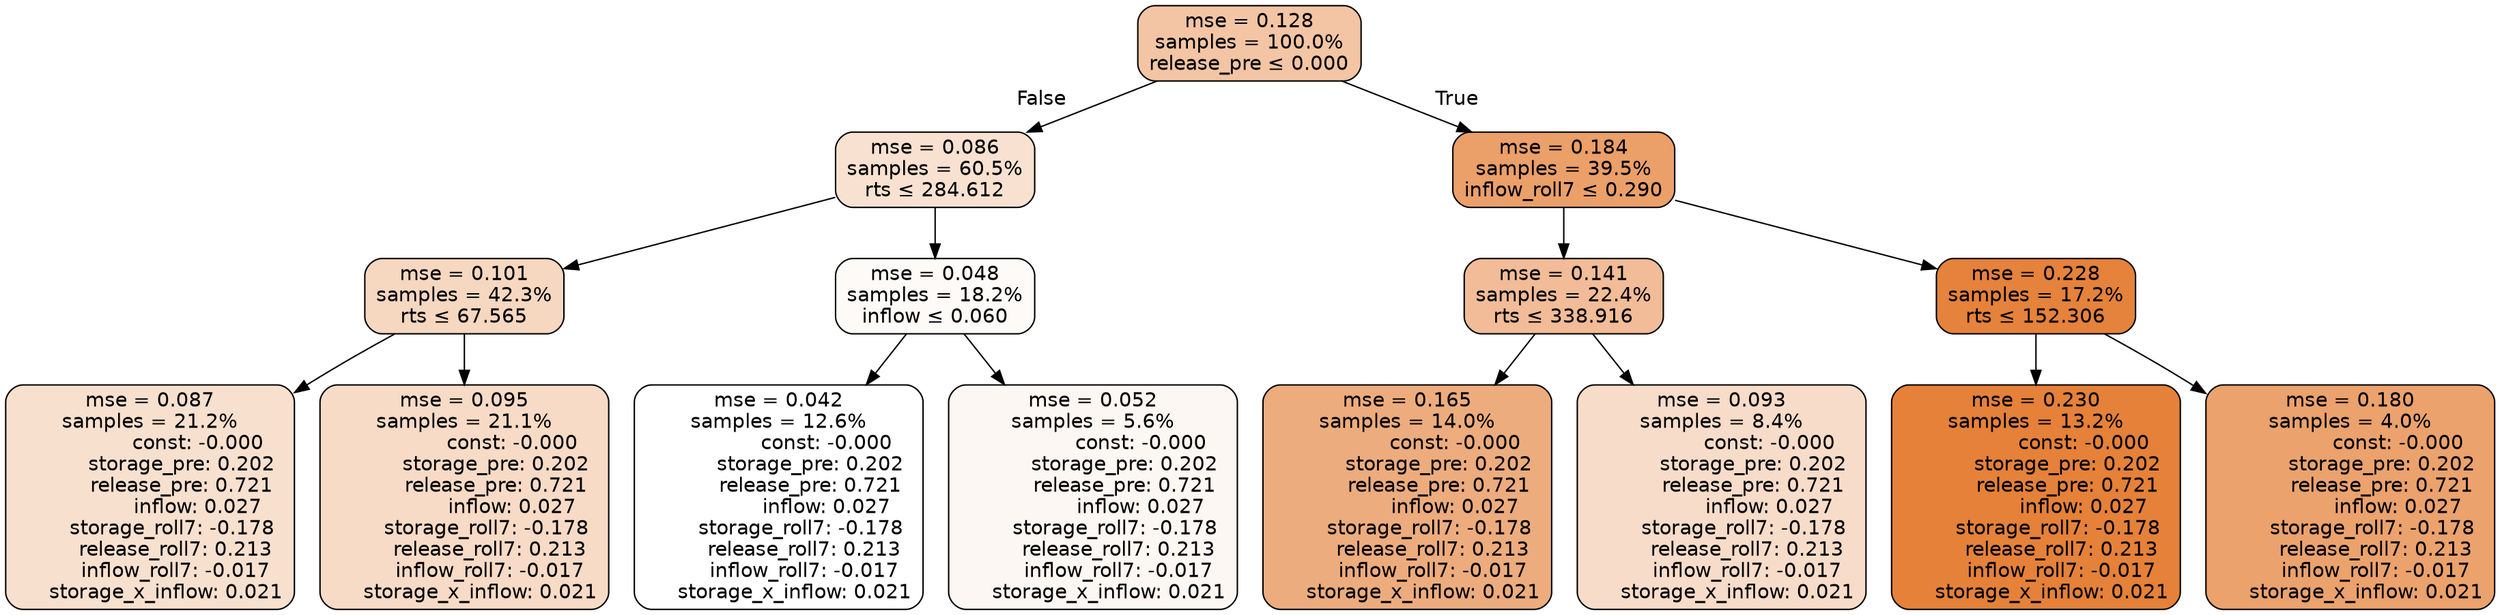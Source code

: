 digraph tree {
node [shape=rectangle, style="filled, rounded", color="black", fontname=helvetica] ;
edge [fontname=helvetica] ;
	"0" [label="mse = 0.128
samples = 100.0%
release_pre &le; 0.000", fillcolor="#f3c5a4"]
	"1" [label="mse = 0.086
samples = 60.5%
rts &le; 284.612", fillcolor="#f8e1d0"]
	"2" [label="mse = 0.101
samples = 42.3%
rts &le; 67.565", fillcolor="#f6d7c0"]
	"3" [label="mse = 0.087
samples = 21.2%
               const: -0.000
          storage_pre: 0.202
          release_pre: 0.721
               inflow: 0.027
       storage_roll7: -0.178
        release_roll7: 0.213
        inflow_roll7: -0.017
     storage_x_inflow: 0.021", fillcolor="#f8e0cf"]
	"4" [label="mse = 0.095
samples = 21.1%
               const: -0.000
          storage_pre: 0.202
          release_pre: 0.721
               inflow: 0.027
       storage_roll7: -0.178
        release_roll7: 0.213
        inflow_roll7: -0.017
     storage_x_inflow: 0.021", fillcolor="#f7dbc6"]
	"5" [label="mse = 0.048
samples = 18.2%
inflow &le; 0.060", fillcolor="#fefaf7"]
	"6" [label="mse = 0.042
samples = 12.6%
               const: -0.000
          storage_pre: 0.202
          release_pre: 0.721
               inflow: 0.027
       storage_roll7: -0.178
        release_roll7: 0.213
        inflow_roll7: -0.017
     storage_x_inflow: 0.021", fillcolor="#ffffff"]
	"7" [label="mse = 0.052
samples = 5.6%
               const: -0.000
          storage_pre: 0.202
          release_pre: 0.721
               inflow: 0.027
       storage_roll7: -0.178
        release_roll7: 0.213
        inflow_roll7: -0.017
     storage_x_inflow: 0.021", fillcolor="#fdf7f3"]
	"8" [label="mse = 0.184
samples = 39.5%
inflow_roll7 &le; 0.290", fillcolor="#eb9f69"]
	"9" [label="mse = 0.141
samples = 22.4%
rts &le; 338.916", fillcolor="#f1bc97"]
	"10" [label="mse = 0.165
samples = 14.0%
               const: -0.000
          storage_pre: 0.202
          release_pre: 0.721
               inflow: 0.027
       storage_roll7: -0.178
        release_roll7: 0.213
        inflow_roll7: -0.017
     storage_x_inflow: 0.021", fillcolor="#edac7d"]
	"11" [label="mse = 0.093
samples = 8.4%
               const: -0.000
          storage_pre: 0.202
          release_pre: 0.721
               inflow: 0.027
       storage_roll7: -0.178
        release_roll7: 0.213
        inflow_roll7: -0.017
     storage_x_inflow: 0.021", fillcolor="#f7dcc9"]
	"12" [label="mse = 0.228
samples = 17.2%
rts &le; 152.306", fillcolor="#e5823b"]
	"13" [label="mse = 0.230
samples = 13.2%
               const: -0.000
          storage_pre: 0.202
          release_pre: 0.721
               inflow: 0.027
       storage_roll7: -0.178
        release_roll7: 0.213
        inflow_roll7: -0.017
     storage_x_inflow: 0.021", fillcolor="#e58139"]
	"14" [label="mse = 0.180
samples = 4.0%
               const: -0.000
          storage_pre: 0.202
          release_pre: 0.721
               inflow: 0.027
       storage_roll7: -0.178
        release_roll7: 0.213
        inflow_roll7: -0.017
     storage_x_inflow: 0.021", fillcolor="#eba26d"]

	"0" -> "1" [labeldistance=2.5, labelangle=45, headlabel="False"]
	"1" -> "2"
	"2" -> "3"
	"2" -> "4"
	"1" -> "5"
	"5" -> "6"
	"5" -> "7"
	"0" -> "8" [labeldistance=2.5, labelangle=-45, headlabel="True"]
	"8" -> "9"
	"9" -> "10"
	"9" -> "11"
	"8" -> "12"
	"12" -> "13"
	"12" -> "14"
}